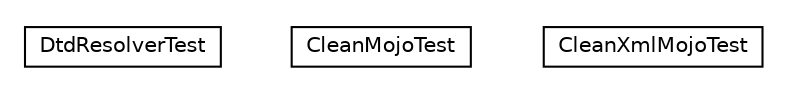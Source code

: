 #!/usr/local/bin/dot
#
# Class diagram 
# Generated by UMLGraph version R5_6-24-gf6e263 (http://www.umlgraph.org/)
#

digraph G {
	edge [fontname="Helvetica",fontsize=10,labelfontname="Helvetica",labelfontsize=10];
	node [fontname="Helvetica",fontsize=10,shape=plaintext];
	nodesep=0.25;
	ranksep=0.5;
	// net.trajano.mojo.cleanpom.test.DtdResolverTest
	c0 [label=<<table title="net.trajano.mojo.cleanpom.test.DtdResolverTest" border="0" cellborder="1" cellspacing="0" cellpadding="2" port="p" href="./DtdResolverTest.html">
		<tr><td><table border="0" cellspacing="0" cellpadding="1">
<tr><td align="center" balign="center"> DtdResolverTest </td></tr>
		</table></td></tr>
		</table>>, URL="./DtdResolverTest.html", fontname="Helvetica", fontcolor="black", fontsize=10.0];
	// net.trajano.mojo.cleanpom.test.CleanMojoTest
	c1 [label=<<table title="net.trajano.mojo.cleanpom.test.CleanMojoTest" border="0" cellborder="1" cellspacing="0" cellpadding="2" port="p" href="./CleanMojoTest.html">
		<tr><td><table border="0" cellspacing="0" cellpadding="1">
<tr><td align="center" balign="center"> CleanMojoTest </td></tr>
		</table></td></tr>
		</table>>, URL="./CleanMojoTest.html", fontname="Helvetica", fontcolor="black", fontsize=10.0];
	// net.trajano.mojo.cleanpom.test.CleanXmlMojoTest
	c2 [label=<<table title="net.trajano.mojo.cleanpom.test.CleanXmlMojoTest" border="0" cellborder="1" cellspacing="0" cellpadding="2" port="p" href="./CleanXmlMojoTest.html">
		<tr><td><table border="0" cellspacing="0" cellpadding="1">
<tr><td align="center" balign="center"> CleanXmlMojoTest </td></tr>
		</table></td></tr>
		</table>>, URL="./CleanXmlMojoTest.html", fontname="Helvetica", fontcolor="black", fontsize=10.0];
}

